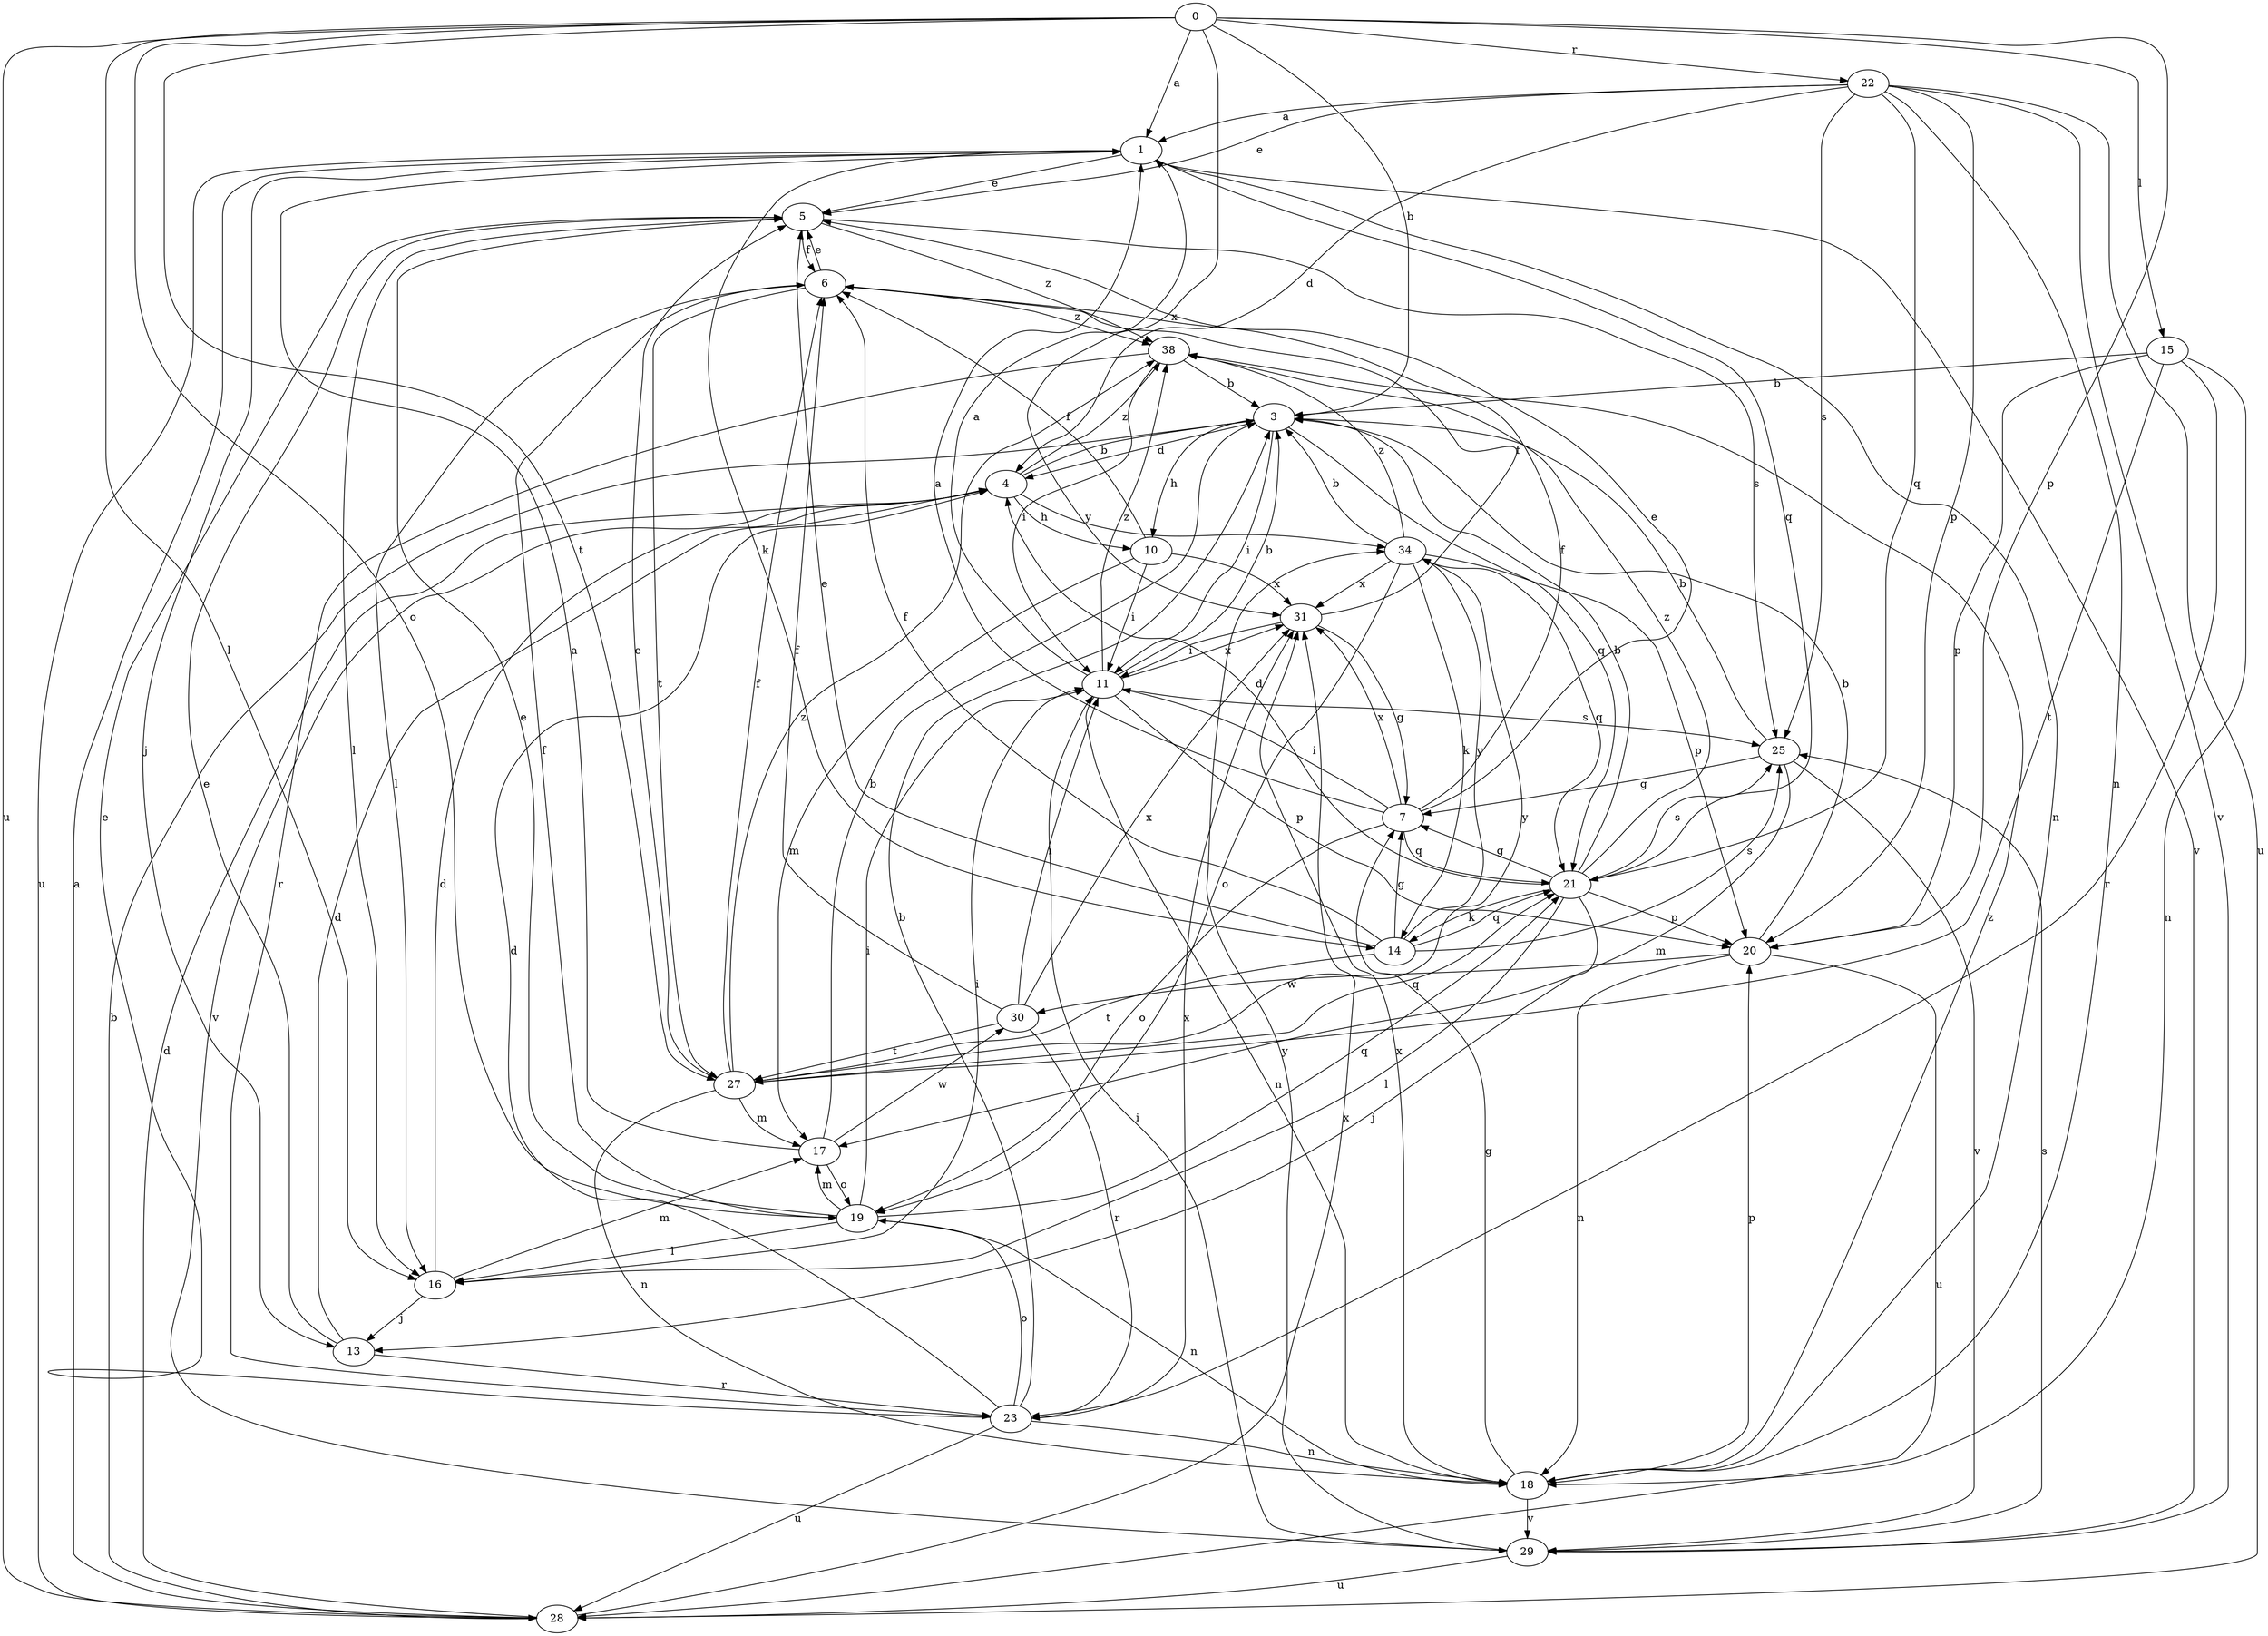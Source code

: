 strict digraph  {
0;
1;
3;
4;
5;
6;
7;
10;
11;
13;
14;
15;
16;
17;
18;
19;
20;
21;
22;
23;
25;
27;
28;
29;
30;
31;
34;
38;
0 -> 1  [label=a];
0 -> 3  [label=b];
0 -> 15  [label=l];
0 -> 16  [label=l];
0 -> 19  [label=o];
0 -> 20  [label=p];
0 -> 22  [label=r];
0 -> 27  [label=t];
0 -> 28  [label=u];
0 -> 31  [label=x];
1 -> 5  [label=e];
1 -> 13  [label=j];
1 -> 14  [label=k];
1 -> 18  [label=n];
1 -> 21  [label=q];
1 -> 28  [label=u];
1 -> 29  [label=v];
3 -> 4  [label=d];
3 -> 10  [label=h];
3 -> 11  [label=i];
3 -> 21  [label=q];
4 -> 3  [label=b];
4 -> 10  [label=h];
4 -> 29  [label=v];
4 -> 34  [label=y];
4 -> 38  [label=z];
5 -> 6  [label=f];
5 -> 16  [label=l];
5 -> 25  [label=s];
5 -> 38  [label=z];
6 -> 5  [label=e];
6 -> 16  [label=l];
6 -> 27  [label=t];
6 -> 38  [label=z];
7 -> 1  [label=a];
7 -> 5  [label=e];
7 -> 6  [label=f];
7 -> 11  [label=i];
7 -> 19  [label=o];
7 -> 21  [label=q];
7 -> 31  [label=x];
10 -> 6  [label=f];
10 -> 11  [label=i];
10 -> 17  [label=m];
10 -> 31  [label=x];
11 -> 1  [label=a];
11 -> 3  [label=b];
11 -> 18  [label=n];
11 -> 20  [label=p];
11 -> 25  [label=s];
11 -> 31  [label=x];
11 -> 38  [label=z];
13 -> 4  [label=d];
13 -> 5  [label=e];
13 -> 23  [label=r];
14 -> 5  [label=e];
14 -> 6  [label=f];
14 -> 7  [label=g];
14 -> 21  [label=q];
14 -> 25  [label=s];
14 -> 27  [label=t];
14 -> 34  [label=y];
15 -> 3  [label=b];
15 -> 18  [label=n];
15 -> 20  [label=p];
15 -> 23  [label=r];
15 -> 27  [label=t];
16 -> 4  [label=d];
16 -> 11  [label=i];
16 -> 13  [label=j];
16 -> 17  [label=m];
17 -> 1  [label=a];
17 -> 3  [label=b];
17 -> 19  [label=o];
17 -> 30  [label=w];
18 -> 7  [label=g];
18 -> 20  [label=p];
18 -> 29  [label=v];
18 -> 31  [label=x];
18 -> 38  [label=z];
19 -> 5  [label=e];
19 -> 6  [label=f];
19 -> 11  [label=i];
19 -> 16  [label=l];
19 -> 17  [label=m];
19 -> 18  [label=n];
19 -> 21  [label=q];
20 -> 3  [label=b];
20 -> 18  [label=n];
20 -> 28  [label=u];
20 -> 30  [label=w];
21 -> 3  [label=b];
21 -> 4  [label=d];
21 -> 7  [label=g];
21 -> 13  [label=j];
21 -> 14  [label=k];
21 -> 16  [label=l];
21 -> 20  [label=p];
21 -> 25  [label=s];
21 -> 38  [label=z];
22 -> 1  [label=a];
22 -> 4  [label=d];
22 -> 5  [label=e];
22 -> 18  [label=n];
22 -> 20  [label=p];
22 -> 21  [label=q];
22 -> 25  [label=s];
22 -> 28  [label=u];
22 -> 29  [label=v];
23 -> 3  [label=b];
23 -> 4  [label=d];
23 -> 5  [label=e];
23 -> 18  [label=n];
23 -> 19  [label=o];
23 -> 28  [label=u];
23 -> 31  [label=x];
25 -> 3  [label=b];
25 -> 7  [label=g];
25 -> 17  [label=m];
25 -> 29  [label=v];
27 -> 5  [label=e];
27 -> 6  [label=f];
27 -> 17  [label=m];
27 -> 18  [label=n];
27 -> 21  [label=q];
27 -> 34  [label=y];
27 -> 38  [label=z];
28 -> 1  [label=a];
28 -> 3  [label=b];
28 -> 4  [label=d];
28 -> 31  [label=x];
29 -> 11  [label=i];
29 -> 25  [label=s];
29 -> 28  [label=u];
29 -> 34  [label=y];
30 -> 6  [label=f];
30 -> 11  [label=i];
30 -> 23  [label=r];
30 -> 27  [label=t];
30 -> 31  [label=x];
31 -> 6  [label=f];
31 -> 7  [label=g];
31 -> 11  [label=i];
34 -> 3  [label=b];
34 -> 14  [label=k];
34 -> 19  [label=o];
34 -> 20  [label=p];
34 -> 21  [label=q];
34 -> 31  [label=x];
34 -> 38  [label=z];
38 -> 3  [label=b];
38 -> 11  [label=i];
38 -> 23  [label=r];
}
